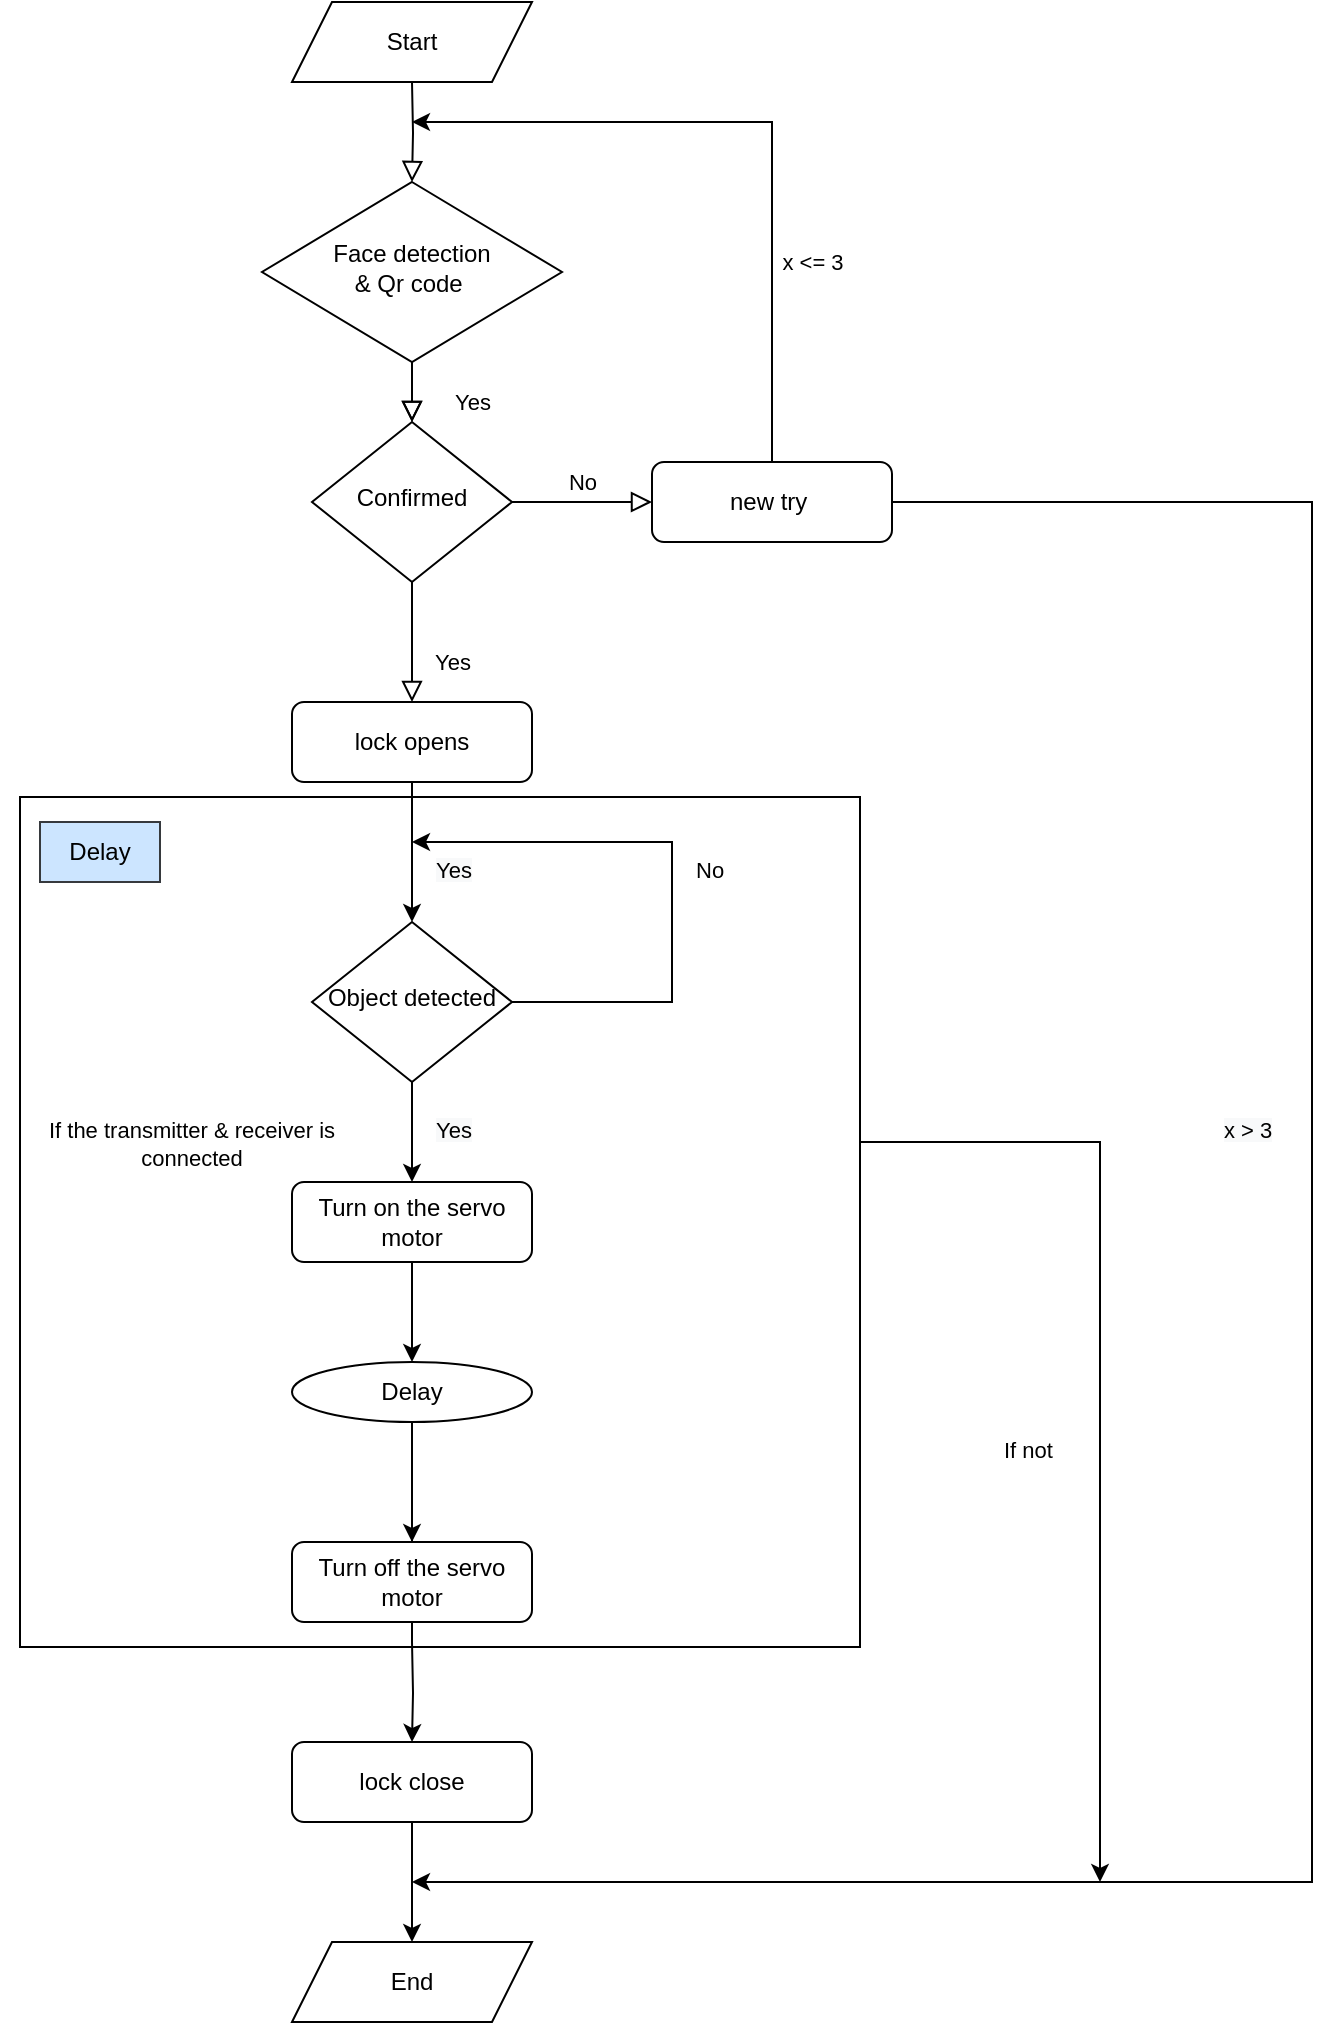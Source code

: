 <mxfile version="15.5.4" type="github">
  <diagram id="C5RBs43oDa-KdzZeNtuy" name="Page-1">
    <mxGraphModel dx="1422" dy="800" grid="1" gridSize="10" guides="1" tooltips="1" connect="1" arrows="1" fold="1" page="1" pageScale="1" pageWidth="827" pageHeight="1169" math="0" shadow="0">
      <root>
        <mxCell id="WIyWlLk6GJQsqaUBKTNV-0" />
        <mxCell id="WIyWlLk6GJQsqaUBKTNV-1" parent="WIyWlLk6GJQsqaUBKTNV-0" />
        <mxCell id="WIyWlLk6GJQsqaUBKTNV-2" value="" style="rounded=0;html=1;jettySize=auto;orthogonalLoop=1;fontSize=11;endArrow=block;endFill=0;endSize=8;strokeWidth=1;shadow=0;labelBackgroundColor=none;edgeStyle=orthogonalEdgeStyle;" parent="WIyWlLk6GJQsqaUBKTNV-1" target="WIyWlLk6GJQsqaUBKTNV-6" edge="1">
          <mxGeometry relative="1" as="geometry">
            <mxPoint x="296" y="120" as="sourcePoint" />
          </mxGeometry>
        </mxCell>
        <mxCell id="WIyWlLk6GJQsqaUBKTNV-4" value="Yes" style="rounded=0;html=1;jettySize=auto;orthogonalLoop=1;fontSize=11;endArrow=block;endFill=0;endSize=8;strokeWidth=1;shadow=0;labelBackgroundColor=none;edgeStyle=orthogonalEdgeStyle;" parent="WIyWlLk6GJQsqaUBKTNV-1" source="WIyWlLk6GJQsqaUBKTNV-6" target="WIyWlLk6GJQsqaUBKTNV-10" edge="1">
          <mxGeometry x="0.6" y="30" relative="1" as="geometry">
            <mxPoint as="offset" />
          </mxGeometry>
        </mxCell>
        <mxCell id="WIyWlLk6GJQsqaUBKTNV-6" value="Face detection&lt;br&gt;&amp;amp; Qr code&amp;nbsp;" style="rhombus;whiteSpace=wrap;html=1;shadow=0;fontFamily=Helvetica;fontSize=12;align=center;strokeWidth=1;spacing=6;spacingTop=-4;" parent="WIyWlLk6GJQsqaUBKTNV-1" vertex="1">
          <mxGeometry x="221" y="170" width="150" height="90" as="geometry" />
        </mxCell>
        <mxCell id="WIyWlLk6GJQsqaUBKTNV-8" value="Yes" style="rounded=0;html=1;jettySize=auto;orthogonalLoop=1;fontSize=11;endArrow=block;endFill=0;endSize=8;strokeWidth=1;shadow=0;labelBackgroundColor=none;edgeStyle=orthogonalEdgeStyle;" parent="WIyWlLk6GJQsqaUBKTNV-1" source="WIyWlLk6GJQsqaUBKTNV-10" target="WIyWlLk6GJQsqaUBKTNV-11" edge="1">
          <mxGeometry x="0.333" y="20" relative="1" as="geometry">
            <mxPoint as="offset" />
          </mxGeometry>
        </mxCell>
        <mxCell id="WIyWlLk6GJQsqaUBKTNV-9" value="No" style="edgeStyle=orthogonalEdgeStyle;rounded=0;html=1;jettySize=auto;orthogonalLoop=1;fontSize=11;endArrow=block;endFill=0;endSize=8;strokeWidth=1;shadow=0;labelBackgroundColor=none;" parent="WIyWlLk6GJQsqaUBKTNV-1" source="WIyWlLk6GJQsqaUBKTNV-10" target="WIyWlLk6GJQsqaUBKTNV-12" edge="1">
          <mxGeometry y="10" relative="1" as="geometry">
            <mxPoint as="offset" />
          </mxGeometry>
        </mxCell>
        <mxCell id="WIyWlLk6GJQsqaUBKTNV-10" value="Confirmed" style="rhombus;whiteSpace=wrap;html=1;shadow=0;fontFamily=Helvetica;fontSize=12;align=center;strokeWidth=1;spacing=6;spacingTop=-4;" parent="WIyWlLk6GJQsqaUBKTNV-1" vertex="1">
          <mxGeometry x="246" y="290" width="100" height="80" as="geometry" />
        </mxCell>
        <mxCell id="xjflZ78i6LQpfSK_lzhS-1" style="edgeStyle=orthogonalEdgeStyle;rounded=0;orthogonalLoop=1;jettySize=auto;html=1;entryX=0.5;entryY=0;entryDx=0;entryDy=0;" edge="1" parent="WIyWlLk6GJQsqaUBKTNV-1" source="WIyWlLk6GJQsqaUBKTNV-11" target="xjflZ78i6LQpfSK_lzhS-0">
          <mxGeometry relative="1" as="geometry" />
        </mxCell>
        <mxCell id="WIyWlLk6GJQsqaUBKTNV-11" value="lock opens" style="rounded=1;whiteSpace=wrap;html=1;fontSize=12;glass=0;strokeWidth=1;shadow=0;" parent="WIyWlLk6GJQsqaUBKTNV-1" vertex="1">
          <mxGeometry x="236" y="430" width="120" height="40" as="geometry" />
        </mxCell>
        <mxCell id="xjflZ78i6LQpfSK_lzhS-11" style="edgeStyle=orthogonalEdgeStyle;rounded=0;orthogonalLoop=1;jettySize=auto;html=1;" edge="1" parent="WIyWlLk6GJQsqaUBKTNV-1" source="WIyWlLk6GJQsqaUBKTNV-12">
          <mxGeometry relative="1" as="geometry">
            <mxPoint x="296" y="140" as="targetPoint" />
            <Array as="points">
              <mxPoint x="476" y="140" />
            </Array>
          </mxGeometry>
        </mxCell>
        <mxCell id="xjflZ78i6LQpfSK_lzhS-33" style="edgeStyle=orthogonalEdgeStyle;rounded=0;orthogonalLoop=1;jettySize=auto;html=1;" edge="1" parent="WIyWlLk6GJQsqaUBKTNV-1" source="WIyWlLk6GJQsqaUBKTNV-12">
          <mxGeometry relative="1" as="geometry">
            <mxPoint x="296" y="1020" as="targetPoint" />
            <Array as="points">
              <mxPoint x="746" y="330" />
              <mxPoint x="746" y="1020" />
              <mxPoint x="356" y="1020" />
            </Array>
          </mxGeometry>
        </mxCell>
        <mxCell id="WIyWlLk6GJQsqaUBKTNV-12" value="new try&amp;nbsp;" style="rounded=1;whiteSpace=wrap;html=1;fontSize=12;glass=0;strokeWidth=1;shadow=0;" parent="WIyWlLk6GJQsqaUBKTNV-1" vertex="1">
          <mxGeometry x="416" y="310" width="120" height="40" as="geometry" />
        </mxCell>
        <mxCell id="xjflZ78i6LQpfSK_lzhS-16" style="edgeStyle=orthogonalEdgeStyle;rounded=0;orthogonalLoop=1;jettySize=auto;html=1;entryX=0.5;entryY=0;entryDx=0;entryDy=0;" edge="1" parent="WIyWlLk6GJQsqaUBKTNV-1" source="xjflZ78i6LQpfSK_lzhS-0" target="xjflZ78i6LQpfSK_lzhS-15">
          <mxGeometry relative="1" as="geometry" />
        </mxCell>
        <mxCell id="xjflZ78i6LQpfSK_lzhS-20" style="edgeStyle=orthogonalEdgeStyle;rounded=0;orthogonalLoop=1;jettySize=auto;html=1;" edge="1" parent="WIyWlLk6GJQsqaUBKTNV-1" source="xjflZ78i6LQpfSK_lzhS-0">
          <mxGeometry relative="1" as="geometry">
            <mxPoint x="296" y="500" as="targetPoint" />
            <Array as="points">
              <mxPoint x="426" y="580" />
              <mxPoint x="426" y="500" />
            </Array>
          </mxGeometry>
        </mxCell>
        <mxCell id="xjflZ78i6LQpfSK_lzhS-0" value="Object detected" style="rhombus;whiteSpace=wrap;html=1;shadow=0;fontFamily=Helvetica;fontSize=12;align=center;strokeWidth=1;spacing=6;spacingTop=-4;" vertex="1" parent="WIyWlLk6GJQsqaUBKTNV-1">
          <mxGeometry x="246" y="540" width="100" height="80" as="geometry" />
        </mxCell>
        <mxCell id="xjflZ78i6LQpfSK_lzhS-4" value="&lt;span style=&quot;color: rgb(0, 0, 0); font-family: helvetica; font-size: 11px; font-style: normal; font-weight: 400; letter-spacing: normal; text-align: center; text-indent: 0px; text-transform: none; word-spacing: 0px; background-color: rgb(248, 249, 250); display: inline; float: none;&quot;&gt;Yes&lt;/span&gt;" style="text;whiteSpace=wrap;html=1;" vertex="1" parent="WIyWlLk6GJQsqaUBKTNV-1">
          <mxGeometry x="306" y="500" width="40" height="30" as="geometry" />
        </mxCell>
        <mxCell id="xjflZ78i6LQpfSK_lzhS-12" value="x &amp;lt;= 3" style="rounded=0;html=1;jettySize=auto;orthogonalLoop=1;fontSize=11;endArrow=block;endFill=0;endSize=8;strokeWidth=1;shadow=0;labelBackgroundColor=none;edgeStyle=orthogonalEdgeStyle;" edge="1" parent="WIyWlLk6GJQsqaUBKTNV-1">
          <mxGeometry x="-1" y="206" relative="1" as="geometry">
            <mxPoint x="-6" y="-50" as="offset" />
            <mxPoint x="296" y="260" as="sourcePoint" />
            <mxPoint x="296" y="290" as="targetPoint" />
          </mxGeometry>
        </mxCell>
        <mxCell id="xjflZ78i6LQpfSK_lzhS-23" value="" style="edgeStyle=orthogonalEdgeStyle;rounded=0;orthogonalLoop=1;jettySize=auto;html=1;" edge="1" parent="WIyWlLk6GJQsqaUBKTNV-1" source="xjflZ78i6LQpfSK_lzhS-15" target="xjflZ78i6LQpfSK_lzhS-22">
          <mxGeometry relative="1" as="geometry" />
        </mxCell>
        <mxCell id="xjflZ78i6LQpfSK_lzhS-15" value="Turn on the servo motor" style="rounded=1;whiteSpace=wrap;html=1;fontSize=12;glass=0;strokeWidth=1;shadow=0;" vertex="1" parent="WIyWlLk6GJQsqaUBKTNV-1">
          <mxGeometry x="236" y="670" width="120" height="40" as="geometry" />
        </mxCell>
        <mxCell id="xjflZ78i6LQpfSK_lzhS-17" value="&lt;span style=&quot;color: rgb(0, 0, 0); font-family: helvetica; font-size: 11px; font-style: normal; font-weight: 400; letter-spacing: normal; text-align: center; text-indent: 0px; text-transform: none; word-spacing: 0px; background-color: rgb(248, 249, 250); display: inline; float: none;&quot;&gt;Yes&lt;/span&gt;" style="text;whiteSpace=wrap;html=1;" vertex="1" parent="WIyWlLk6GJQsqaUBKTNV-1">
          <mxGeometry x="306" y="630" width="40" height="30" as="geometry" />
        </mxCell>
        <mxCell id="xjflZ78i6LQpfSK_lzhS-21" value="&lt;div style=&quot;text-align: center&quot;&gt;&lt;span style=&quot;font-size: 11px&quot;&gt;&lt;font face=&quot;helvetica&quot;&gt;No&lt;/font&gt;&lt;/span&gt;&lt;/div&gt;" style="text;whiteSpace=wrap;html=1;" vertex="1" parent="WIyWlLk6GJQsqaUBKTNV-1">
          <mxGeometry x="436" y="500" width="40" height="30" as="geometry" />
        </mxCell>
        <mxCell id="xjflZ78i6LQpfSK_lzhS-25" style="edgeStyle=orthogonalEdgeStyle;rounded=0;orthogonalLoop=1;jettySize=auto;html=1;entryX=0.5;entryY=0;entryDx=0;entryDy=0;" edge="1" parent="WIyWlLk6GJQsqaUBKTNV-1" target="xjflZ78i6LQpfSK_lzhS-24">
          <mxGeometry relative="1" as="geometry">
            <mxPoint x="296" y="900" as="sourcePoint" />
            <Array as="points">
              <mxPoint x="296" y="790" />
              <mxPoint x="296" y="790" />
            </Array>
          </mxGeometry>
        </mxCell>
        <mxCell id="xjflZ78i6LQpfSK_lzhS-22" value="Delay" style="ellipse;whiteSpace=wrap;html=1;rounded=1;shadow=0;strokeWidth=1;glass=0;" vertex="1" parent="WIyWlLk6GJQsqaUBKTNV-1">
          <mxGeometry x="236" y="760" width="120" height="30" as="geometry" />
        </mxCell>
        <mxCell id="xjflZ78i6LQpfSK_lzhS-24" value="Turn off the servo motor" style="rounded=1;whiteSpace=wrap;html=1;fontSize=12;glass=0;strokeWidth=1;shadow=0;" vertex="1" parent="WIyWlLk6GJQsqaUBKTNV-1">
          <mxGeometry x="236" y="850" width="120" height="40" as="geometry" />
        </mxCell>
        <mxCell id="xjflZ78i6LQpfSK_lzhS-29" style="edgeStyle=orthogonalEdgeStyle;rounded=0;orthogonalLoop=1;jettySize=auto;html=1;entryX=0.5;entryY=0;entryDx=0;entryDy=0;" edge="1" parent="WIyWlLk6GJQsqaUBKTNV-1" target="xjflZ78i6LQpfSK_lzhS-28">
          <mxGeometry relative="1" as="geometry">
            <mxPoint x="296" y="900" as="sourcePoint" />
          </mxGeometry>
        </mxCell>
        <mxCell id="xjflZ78i6LQpfSK_lzhS-27" value="Delay" style="text;html=1;align=center;verticalAlign=middle;whiteSpace=wrap;rounded=0;fillColor=#cce5ff;strokeColor=#36393d;" vertex="1" parent="WIyWlLk6GJQsqaUBKTNV-1">
          <mxGeometry x="110" y="490" width="60" height="30" as="geometry" />
        </mxCell>
        <mxCell id="xjflZ78i6LQpfSK_lzhS-32" style="edgeStyle=orthogonalEdgeStyle;rounded=0;orthogonalLoop=1;jettySize=auto;html=1;entryX=0.5;entryY=0;entryDx=0;entryDy=0;" edge="1" parent="WIyWlLk6GJQsqaUBKTNV-1" source="xjflZ78i6LQpfSK_lzhS-28" target="xjflZ78i6LQpfSK_lzhS-31">
          <mxGeometry relative="1" as="geometry" />
        </mxCell>
        <mxCell id="xjflZ78i6LQpfSK_lzhS-28" value="lock close" style="rounded=1;whiteSpace=wrap;html=1;fontSize=12;glass=0;strokeWidth=1;shadow=0;" vertex="1" parent="WIyWlLk6GJQsqaUBKTNV-1">
          <mxGeometry x="236" y="950" width="120" height="40" as="geometry" />
        </mxCell>
        <mxCell id="xjflZ78i6LQpfSK_lzhS-30" value="Start" style="shape=parallelogram;perimeter=parallelogramPerimeter;whiteSpace=wrap;html=1;fixedSize=1;" vertex="1" parent="WIyWlLk6GJQsqaUBKTNV-1">
          <mxGeometry x="236" y="80" width="120" height="40" as="geometry" />
        </mxCell>
        <mxCell id="xjflZ78i6LQpfSK_lzhS-31" value="End" style="shape=parallelogram;perimeter=parallelogramPerimeter;whiteSpace=wrap;html=1;fixedSize=1;" vertex="1" parent="WIyWlLk6GJQsqaUBKTNV-1">
          <mxGeometry x="236" y="1050" width="120" height="40" as="geometry" />
        </mxCell>
        <mxCell id="xjflZ78i6LQpfSK_lzhS-34" value="&lt;span style=&quot;color: rgb(0 , 0 , 0) ; font-family: &amp;#34;helvetica&amp;#34; ; font-size: 11px ; font-style: normal ; font-weight: 400 ; letter-spacing: normal ; text-align: center ; text-indent: 0px ; text-transform: none ; word-spacing: 0px ; background-color: rgb(248 , 249 , 250) ; display: inline ; float: none&quot;&gt;x &amp;gt; 3&lt;/span&gt;" style="text;whiteSpace=wrap;html=1;" vertex="1" parent="WIyWlLk6GJQsqaUBKTNV-1">
          <mxGeometry x="700" y="630" width="60" height="30" as="geometry" />
        </mxCell>
        <mxCell id="xjflZ78i6LQpfSK_lzhS-36" style="edgeStyle=orthogonalEdgeStyle;rounded=0;orthogonalLoop=1;jettySize=auto;html=1;" edge="1" parent="WIyWlLk6GJQsqaUBKTNV-1" source="xjflZ78i6LQpfSK_lzhS-35">
          <mxGeometry relative="1" as="geometry">
            <mxPoint x="640" y="1020" as="targetPoint" />
            <Array as="points">
              <mxPoint x="640" y="650" />
            </Array>
          </mxGeometry>
        </mxCell>
        <mxCell id="xjflZ78i6LQpfSK_lzhS-35" value="" style="rounded=0;whiteSpace=wrap;html=1;fillColor=none;" vertex="1" parent="WIyWlLk6GJQsqaUBKTNV-1">
          <mxGeometry x="100" y="477.5" width="420" height="425" as="geometry" />
        </mxCell>
        <mxCell id="xjflZ78i6LQpfSK_lzhS-37" value="&lt;div style=&quot;text-align: center&quot;&gt;&lt;span style=&quot;font-size: 11px&quot;&gt;&lt;font face=&quot;helvetica&quot;&gt;If the transmitter &amp;amp; receiver is connected&lt;/font&gt;&lt;/span&gt;&lt;/div&gt;" style="text;whiteSpace=wrap;html=1;" vertex="1" parent="WIyWlLk6GJQsqaUBKTNV-1">
          <mxGeometry x="90" y="630" width="190" height="30" as="geometry" />
        </mxCell>
        <mxCell id="xjflZ78i6LQpfSK_lzhS-38" value="&lt;div style=&quot;text-align: center&quot;&gt;&lt;span style=&quot;font-size: 11px&quot;&gt;&lt;font face=&quot;helvetica&quot;&gt;If not&lt;/font&gt;&lt;/span&gt;&lt;/div&gt;" style="text;whiteSpace=wrap;html=1;" vertex="1" parent="WIyWlLk6GJQsqaUBKTNV-1">
          <mxGeometry x="590" y="790" width="40" height="30" as="geometry" />
        </mxCell>
      </root>
    </mxGraphModel>
  </diagram>
</mxfile>
